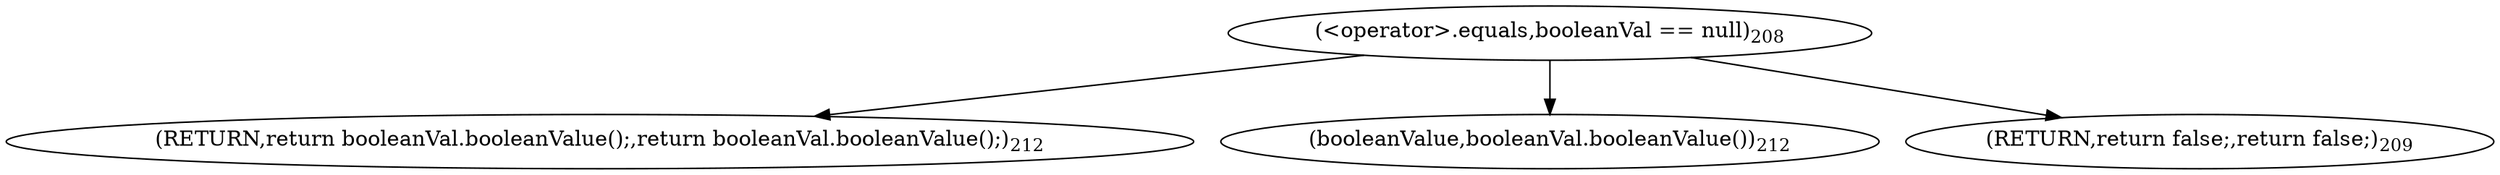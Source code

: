 digraph "getBooleanValue" {  
"681" [label = <(RETURN,return booleanVal.booleanValue();,return booleanVal.booleanValue();)<SUB>212</SUB>> ]
"675" [label = <(&lt;operator&gt;.equals,booleanVal == null)<SUB>208</SUB>> ]
"682" [label = <(booleanValue,booleanVal.booleanValue())<SUB>212</SUB>> ]
"679" [label = <(RETURN,return false;,return false;)<SUB>209</SUB>> ]
  "675" -> "679" 
  "675" -> "682" 
  "675" -> "681" 
}
